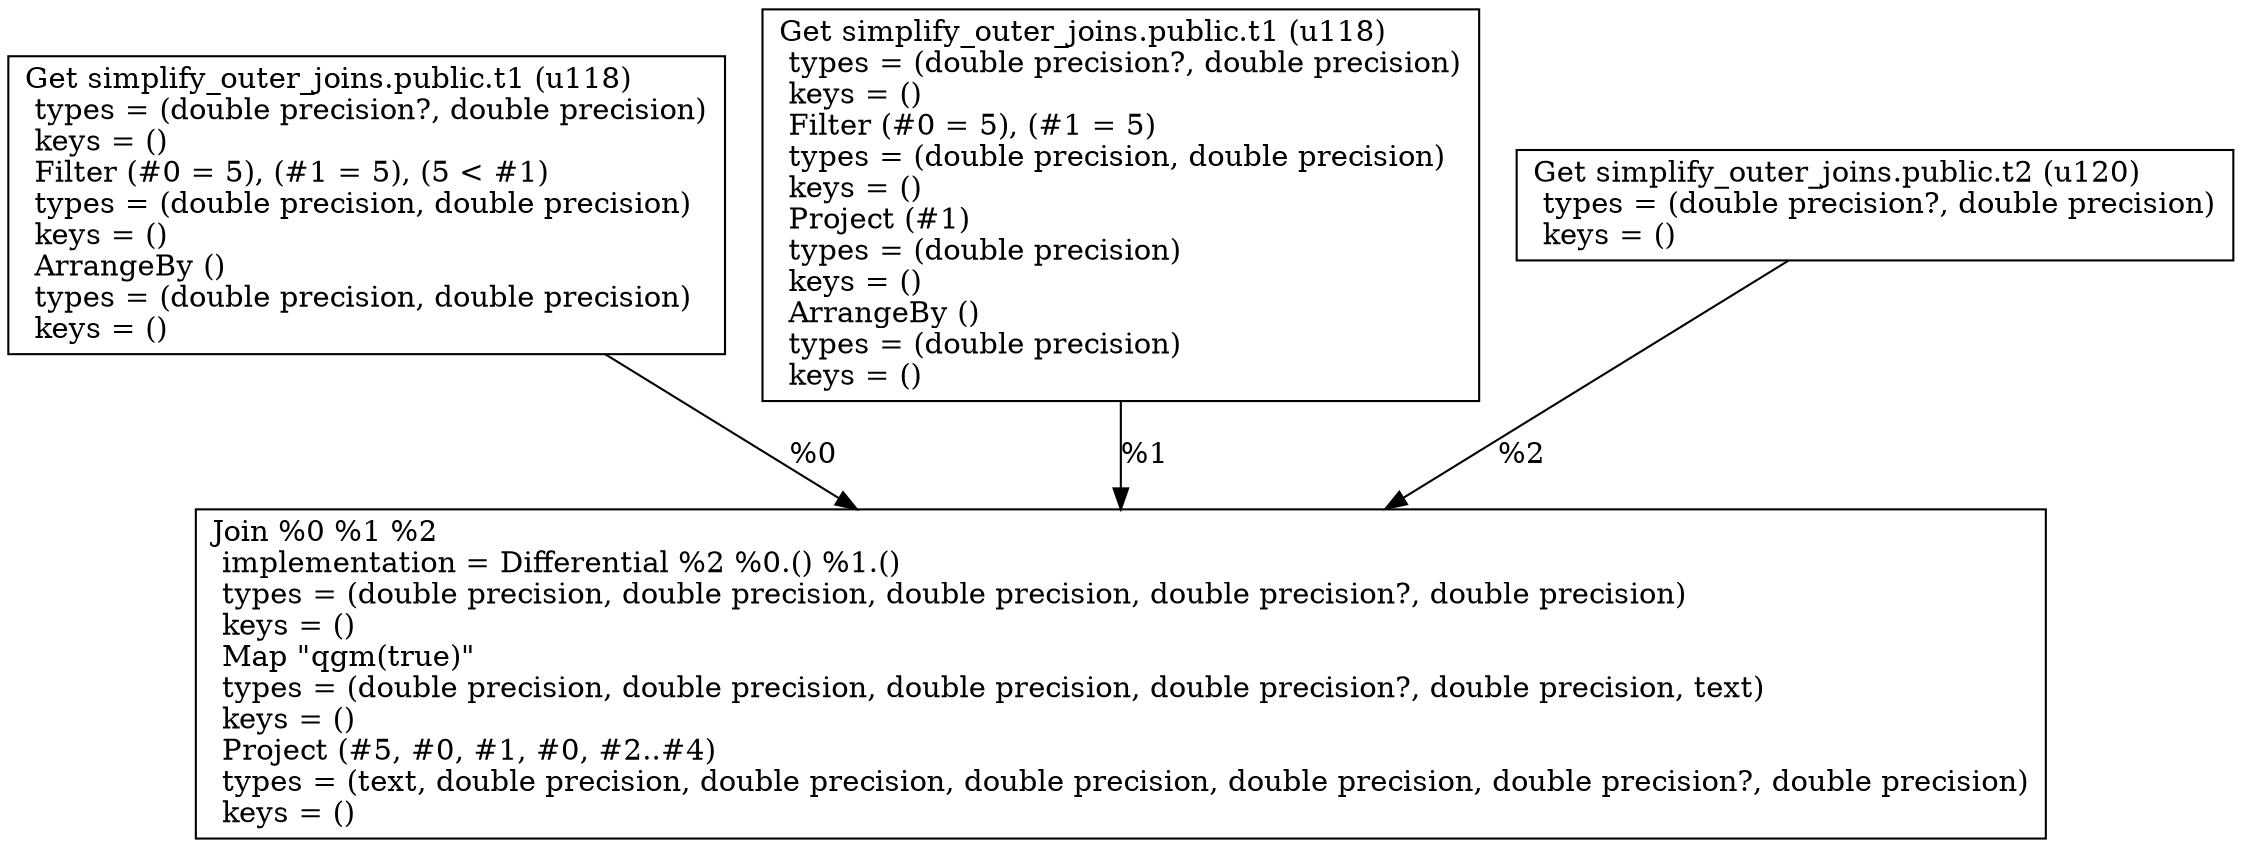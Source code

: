 digraph G {
    node0 [shape = record, label=" Get simplify_outer_joins.public.t1 (u118)\l  types = (double precision?, double precision)\l  keys = ()\l Filter (#0 = 5), (#1 = 5), (5 \< #1)\l  types = (double precision, double precision)\l  keys = ()\l ArrangeBy ()\l  types = (double precision, double precision)\l  keys = ()\l"]
    node1 [shape = record, label=" Get simplify_outer_joins.public.t1 (u118)\l  types = (double precision?, double precision)\l  keys = ()\l Filter (#0 = 5), (#1 = 5)\l  types = (double precision, double precision)\l  keys = ()\l Project (#1)\l  types = (double precision)\l  keys = ()\l ArrangeBy ()\l  types = (double precision)\l  keys = ()\l"]
    node2 [shape = record, label=" Get simplify_outer_joins.public.t2 (u120)\l  types = (double precision?, double precision)\l  keys = ()\l"]
    node3 [shape = record, label=" Join %0 %1 %2\l  implementation = Differential %2 %0.() %1.()\l  types = (double precision, double precision, double precision, double precision?, double precision)\l  keys = ()\l Map \"qgm(true)\"\l  types = (double precision, double precision, double precision, double precision?, double precision, text)\l  keys = ()\l Project (#5, #0, #1, #0, #2..#4)\l  types = (text, double precision, double precision, double precision, double precision, double precision?, double precision)\l  keys = ()\l"]
    node0 -> node3 [label = "%0\l"]
    node1 -> node3 [label = "%1\l"]
    node2 -> node3 [label = "%2\l"]
}
